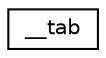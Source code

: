 digraph "Graphical Class Hierarchy"
{
  edge [fontname="Helvetica",fontsize="10",labelfontname="Helvetica",labelfontsize="10"];
  node [fontname="Helvetica",fontsize="10",shape=record];
  rankdir="LR";
  Node0 [label="__tab",height=0.2,width=0.4,color="black", fillcolor="white", style="filled",URL="$struct____tab.html"];
}
